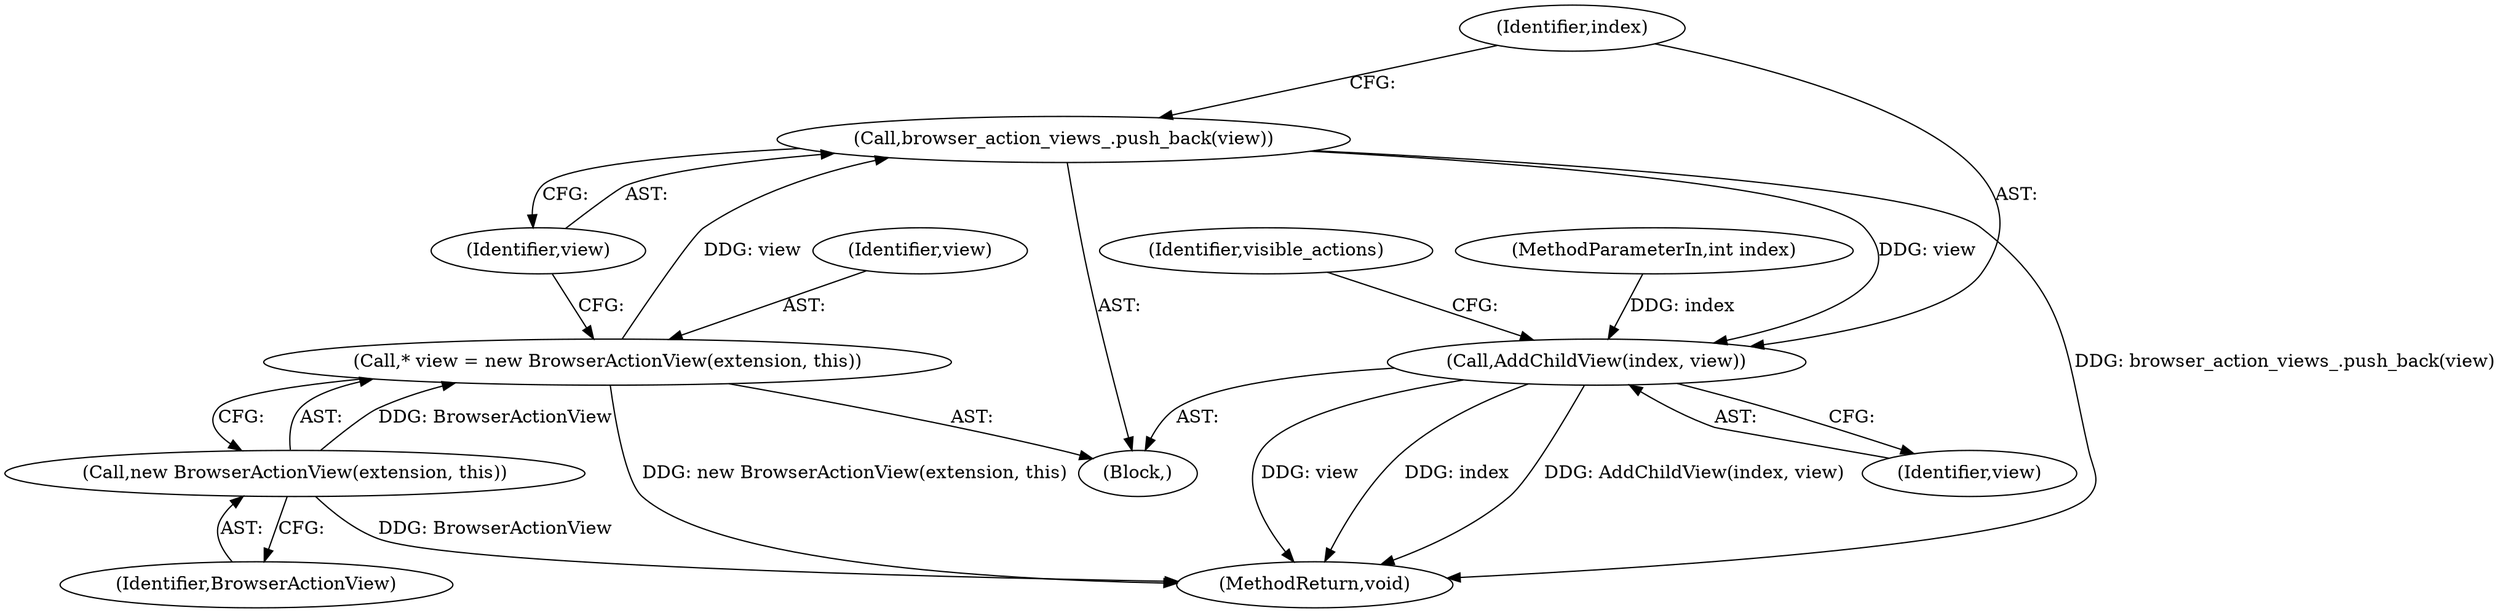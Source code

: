 digraph "1_Chrome_4afa45dfbf11e9334e63aef002cd854ec86f6d44@pointer" {
"1000145" [label="(Call,browser_action_views_.push_back(view))"];
"1000141" [label="(Call,* view = new BrowserActionView(extension, this))"];
"1000143" [label="(Call,new BrowserActionView(extension, this))"];
"1000147" [label="(Call,AddChildView(index, view))"];
"1000141" [label="(Call,* view = new BrowserActionView(extension, this))"];
"1000103" [label="(Block,)"];
"1000144" [label="(Identifier,BrowserActionView)"];
"1000147" [label="(Call,AddChildView(index, view))"];
"1000152" [label="(Identifier,visible_actions)"];
"1000146" [label="(Identifier,view)"];
"1000149" [label="(Identifier,view)"];
"1000145" [label="(Call,browser_action_views_.push_back(view))"];
"1000142" [label="(Identifier,view)"];
"1000174" [label="(MethodReturn,void)"];
"1000148" [label="(Identifier,index)"];
"1000102" [label="(MethodParameterIn,int index)"];
"1000143" [label="(Call,new BrowserActionView(extension, this))"];
"1000145" -> "1000103"  [label="AST: "];
"1000145" -> "1000146"  [label="CFG: "];
"1000146" -> "1000145"  [label="AST: "];
"1000148" -> "1000145"  [label="CFG: "];
"1000145" -> "1000174"  [label="DDG: browser_action_views_.push_back(view)"];
"1000141" -> "1000145"  [label="DDG: view"];
"1000145" -> "1000147"  [label="DDG: view"];
"1000141" -> "1000103"  [label="AST: "];
"1000141" -> "1000143"  [label="CFG: "];
"1000142" -> "1000141"  [label="AST: "];
"1000143" -> "1000141"  [label="AST: "];
"1000146" -> "1000141"  [label="CFG: "];
"1000141" -> "1000174"  [label="DDG: new BrowserActionView(extension, this)"];
"1000143" -> "1000141"  [label="DDG: BrowserActionView"];
"1000143" -> "1000144"  [label="CFG: "];
"1000144" -> "1000143"  [label="AST: "];
"1000143" -> "1000174"  [label="DDG: BrowserActionView"];
"1000147" -> "1000103"  [label="AST: "];
"1000147" -> "1000149"  [label="CFG: "];
"1000148" -> "1000147"  [label="AST: "];
"1000149" -> "1000147"  [label="AST: "];
"1000152" -> "1000147"  [label="CFG: "];
"1000147" -> "1000174"  [label="DDG: view"];
"1000147" -> "1000174"  [label="DDG: index"];
"1000147" -> "1000174"  [label="DDG: AddChildView(index, view)"];
"1000102" -> "1000147"  [label="DDG: index"];
}
